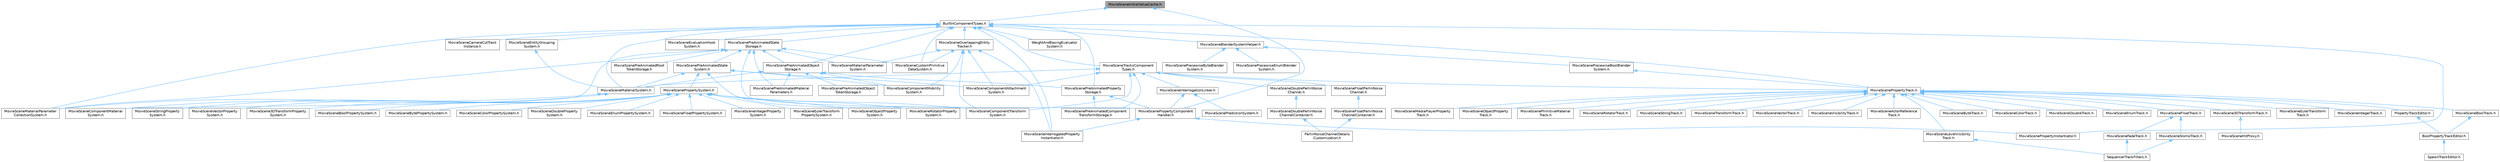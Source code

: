 digraph "MovieSceneInitialValueCache.h"
{
 // INTERACTIVE_SVG=YES
 // LATEX_PDF_SIZE
  bgcolor="transparent";
  edge [fontname=Helvetica,fontsize=10,labelfontname=Helvetica,labelfontsize=10];
  node [fontname=Helvetica,fontsize=10,shape=box,height=0.2,width=0.4];
  Node1 [id="Node000001",label="MovieSceneInitialValueCache.h",height=0.2,width=0.4,color="gray40", fillcolor="grey60", style="filled", fontcolor="black",tooltip=" "];
  Node1 -> Node2 [id="edge1_Node000001_Node000002",dir="back",color="steelblue1",style="solid",tooltip=" "];
  Node2 [id="Node000002",label="BuiltInComponentTypes.h",height=0.2,width=0.4,color="grey40", fillcolor="white", style="filled",URL="$dc/d94/BuiltInComponentTypes_8h.html",tooltip=" "];
  Node2 -> Node3 [id="edge2_Node000002_Node000003",dir="back",color="steelblue1",style="solid",tooltip=" "];
  Node3 [id="Node000003",label="MovieSceneBlenderSystemHelper.h",height=0.2,width=0.4,color="grey40", fillcolor="white", style="filled",URL="$d5/d47/MovieSceneBlenderSystemHelper_8h.html",tooltip=" "];
  Node3 -> Node4 [id="edge3_Node000003_Node000004",dir="back",color="steelblue1",style="solid",tooltip=" "];
  Node4 [id="Node000004",label="MovieScenePiecewiseBoolBlender\lSystem.h",height=0.2,width=0.4,color="grey40", fillcolor="white", style="filled",URL="$d7/d27/MovieScenePiecewiseBoolBlenderSystem_8h.html",tooltip=" "];
  Node4 -> Node5 [id="edge4_Node000004_Node000005",dir="back",color="steelblue1",style="solid",tooltip=" "];
  Node5 [id="Node000005",label="MovieScenePropertyTrack.h",height=0.2,width=0.4,color="grey40", fillcolor="white", style="filled",URL="$da/d0c/MovieScenePropertyTrack_8h.html",tooltip=" "];
  Node5 -> Node6 [id="edge5_Node000005_Node000006",dir="back",color="steelblue1",style="solid",tooltip=" "];
  Node6 [id="Node000006",label="MovieScene3DTransformTrack.h",height=0.2,width=0.4,color="grey40", fillcolor="white", style="filled",URL="$d9/d06/MovieScene3DTransformTrack_8h.html",tooltip=" "];
  Node6 -> Node7 [id="edge6_Node000006_Node000007",dir="back",color="steelblue1",style="solid",tooltip=" "];
  Node7 [id="Node000007",label="MovieSceneHitProxy.h",height=0.2,width=0.4,color="grey40", fillcolor="white", style="filled",URL="$d0/d01/MovieSceneHitProxy_8h.html",tooltip=" "];
  Node5 -> Node8 [id="edge7_Node000005_Node000008",dir="back",color="steelblue1",style="solid",tooltip=" "];
  Node8 [id="Node000008",label="MovieSceneActorReference\lTrack.h",height=0.2,width=0.4,color="grey40", fillcolor="white", style="filled",URL="$d9/d9b/MovieSceneActorReferenceTrack_8h.html",tooltip=" "];
  Node5 -> Node9 [id="edge8_Node000005_Node000009",dir="back",color="steelblue1",style="solid",tooltip=" "];
  Node9 [id="Node000009",label="MovieSceneBoolTrack.h",height=0.2,width=0.4,color="grey40", fillcolor="white", style="filled",URL="$d7/ddf/MovieSceneBoolTrack_8h.html",tooltip=" "];
  Node9 -> Node10 [id="edge9_Node000009_Node000010",dir="back",color="steelblue1",style="solid",tooltip=" "];
  Node10 [id="Node000010",label="BoolPropertyTrackEditor.h",height=0.2,width=0.4,color="grey40", fillcolor="white", style="filled",URL="$db/d07/BoolPropertyTrackEditor_8h.html",tooltip=" "];
  Node10 -> Node11 [id="edge10_Node000010_Node000011",dir="back",color="steelblue1",style="solid",tooltip=" "];
  Node11 [id="Node000011",label="SpawnTrackEditor.h",height=0.2,width=0.4,color="grey40", fillcolor="white", style="filled",URL="$d5/dac/SpawnTrackEditor_8h.html",tooltip=" "];
  Node5 -> Node12 [id="edge11_Node000005_Node000012",dir="back",color="steelblue1",style="solid",tooltip=" "];
  Node12 [id="Node000012",label="MovieSceneByteTrack.h",height=0.2,width=0.4,color="grey40", fillcolor="white", style="filled",URL="$dc/d79/MovieSceneByteTrack_8h.html",tooltip=" "];
  Node5 -> Node13 [id="edge12_Node000005_Node000013",dir="back",color="steelblue1",style="solid",tooltip=" "];
  Node13 [id="Node000013",label="MovieSceneColorTrack.h",height=0.2,width=0.4,color="grey40", fillcolor="white", style="filled",URL="$d8/df9/MovieSceneColorTrack_8h.html",tooltip=" "];
  Node5 -> Node14 [id="edge13_Node000005_Node000014",dir="back",color="steelblue1",style="solid",tooltip=" "];
  Node14 [id="Node000014",label="MovieSceneDoubleTrack.h",height=0.2,width=0.4,color="grey40", fillcolor="white", style="filled",URL="$de/d31/MovieSceneDoubleTrack_8h.html",tooltip=" "];
  Node5 -> Node15 [id="edge14_Node000005_Node000015",dir="back",color="steelblue1",style="solid",tooltip=" "];
  Node15 [id="Node000015",label="MovieSceneEnumTrack.h",height=0.2,width=0.4,color="grey40", fillcolor="white", style="filled",URL="$d6/d95/MovieSceneEnumTrack_8h.html",tooltip=" "];
  Node5 -> Node16 [id="edge15_Node000005_Node000016",dir="back",color="steelblue1",style="solid",tooltip=" "];
  Node16 [id="Node000016",label="MovieSceneEulerTransform\lTrack.h",height=0.2,width=0.4,color="grey40", fillcolor="white", style="filled",URL="$d7/d3a/MovieSceneEulerTransformTrack_8h.html",tooltip=" "];
  Node5 -> Node17 [id="edge16_Node000005_Node000017",dir="back",color="steelblue1",style="solid",tooltip=" "];
  Node17 [id="Node000017",label="MovieSceneFloatTrack.h",height=0.2,width=0.4,color="grey40", fillcolor="white", style="filled",URL="$dc/d88/MovieSceneFloatTrack_8h.html",tooltip=" "];
  Node17 -> Node18 [id="edge17_Node000017_Node000018",dir="back",color="steelblue1",style="solid",tooltip=" "];
  Node18 [id="Node000018",label="MovieSceneFadeTrack.h",height=0.2,width=0.4,color="grey40", fillcolor="white", style="filled",URL="$d3/dd6/MovieSceneFadeTrack_8h.html",tooltip=" "];
  Node18 -> Node19 [id="edge18_Node000018_Node000019",dir="back",color="steelblue1",style="solid",tooltip=" "];
  Node19 [id="Node000019",label="SequencerTrackFilters.h",height=0.2,width=0.4,color="grey40", fillcolor="white", style="filled",URL="$df/d72/SequencerTrackFilters_8h.html",tooltip=" "];
  Node17 -> Node20 [id="edge19_Node000017_Node000020",dir="back",color="steelblue1",style="solid",tooltip=" "];
  Node20 [id="Node000020",label="MovieSceneSlomoTrack.h",height=0.2,width=0.4,color="grey40", fillcolor="white", style="filled",URL="$d3/d88/MovieSceneSlomoTrack_8h.html",tooltip=" "];
  Node20 -> Node19 [id="edge20_Node000020_Node000019",dir="back",color="steelblue1",style="solid",tooltip=" "];
  Node5 -> Node21 [id="edge21_Node000005_Node000021",dir="back",color="steelblue1",style="solid",tooltip=" "];
  Node21 [id="Node000021",label="MovieSceneIntegerTrack.h",height=0.2,width=0.4,color="grey40", fillcolor="white", style="filled",URL="$d9/d1a/MovieSceneIntegerTrack_8h.html",tooltip=" "];
  Node5 -> Node22 [id="edge22_Node000005_Node000022",dir="back",color="steelblue1",style="solid",tooltip=" "];
  Node22 [id="Node000022",label="MovieSceneLevelVisibility\lTrack.h",height=0.2,width=0.4,color="grey40", fillcolor="white", style="filled",URL="$d8/dae/MovieSceneLevelVisibilityTrack_8h.html",tooltip=" "];
  Node22 -> Node19 [id="edge23_Node000022_Node000019",dir="back",color="steelblue1",style="solid",tooltip=" "];
  Node5 -> Node23 [id="edge24_Node000005_Node000023",dir="back",color="steelblue1",style="solid",tooltip=" "];
  Node23 [id="Node000023",label="MovieSceneMediaPlayerProperty\lTrack.h",height=0.2,width=0.4,color="grey40", fillcolor="white", style="filled",URL="$d4/da1/MovieSceneMediaPlayerPropertyTrack_8h.html",tooltip=" "];
  Node5 -> Node24 [id="edge25_Node000005_Node000024",dir="back",color="steelblue1",style="solid",tooltip=" "];
  Node24 [id="Node000024",label="MovieSceneObjectProperty\lTrack.h",height=0.2,width=0.4,color="grey40", fillcolor="white", style="filled",URL="$dc/da9/MovieSceneObjectPropertyTrack_8h.html",tooltip=" "];
  Node5 -> Node25 [id="edge26_Node000005_Node000025",dir="back",color="steelblue1",style="solid",tooltip=" "];
  Node25 [id="Node000025",label="MovieScenePrimitiveMaterial\lTrack.h",height=0.2,width=0.4,color="grey40", fillcolor="white", style="filled",URL="$dc/dc4/MovieScenePrimitiveMaterialTrack_8h.html",tooltip=" "];
  Node5 -> Node26 [id="edge27_Node000005_Node000026",dir="back",color="steelblue1",style="solid",tooltip=" "];
  Node26 [id="Node000026",label="MovieSceneRotatorTrack.h",height=0.2,width=0.4,color="grey40", fillcolor="white", style="filled",URL="$d3/d8f/MovieSceneRotatorTrack_8h.html",tooltip=" "];
  Node5 -> Node27 [id="edge28_Node000005_Node000027",dir="back",color="steelblue1",style="solid",tooltip=" "];
  Node27 [id="Node000027",label="MovieSceneStringTrack.h",height=0.2,width=0.4,color="grey40", fillcolor="white", style="filled",URL="$dd/d54/MovieSceneStringTrack_8h.html",tooltip=" "];
  Node5 -> Node28 [id="edge29_Node000005_Node000028",dir="back",color="steelblue1",style="solid",tooltip=" "];
  Node28 [id="Node000028",label="MovieSceneTransformTrack.h",height=0.2,width=0.4,color="grey40", fillcolor="white", style="filled",URL="$df/d57/MovieSceneTransformTrack_8h.html",tooltip=" "];
  Node5 -> Node29 [id="edge30_Node000005_Node000029",dir="back",color="steelblue1",style="solid",tooltip=" "];
  Node29 [id="Node000029",label="MovieSceneVectorTrack.h",height=0.2,width=0.4,color="grey40", fillcolor="white", style="filled",URL="$d8/d5e/MovieSceneVectorTrack_8h.html",tooltip=" "];
  Node5 -> Node30 [id="edge31_Node000005_Node000030",dir="back",color="steelblue1",style="solid",tooltip=" "];
  Node30 [id="Node000030",label="MovieSceneVisibilityTrack.h",height=0.2,width=0.4,color="grey40", fillcolor="white", style="filled",URL="$dd/d5e/MovieSceneVisibilityTrack_8h.html",tooltip=" "];
  Node5 -> Node31 [id="edge32_Node000005_Node000031",dir="back",color="steelblue1",style="solid",tooltip=" "];
  Node31 [id="Node000031",label="PropertyTrackEditor.h",height=0.2,width=0.4,color="grey40", fillcolor="white", style="filled",URL="$da/d9a/PropertyTrackEditor_8h.html",tooltip=" "];
  Node31 -> Node10 [id="edge33_Node000031_Node000010",dir="back",color="steelblue1",style="solid",tooltip=" "];
  Node3 -> Node32 [id="edge34_Node000003_Node000032",dir="back",color="steelblue1",style="solid",tooltip=" "];
  Node32 [id="Node000032",label="MovieScenePiecewiseByteBlender\lSystem.h",height=0.2,width=0.4,color="grey40", fillcolor="white", style="filled",URL="$d7/dde/MovieScenePiecewiseByteBlenderSystem_8h.html",tooltip=" "];
  Node3 -> Node33 [id="edge35_Node000003_Node000033",dir="back",color="steelblue1",style="solid",tooltip=" "];
  Node33 [id="Node000033",label="MovieScenePiecewiseEnumBlender\lSystem.h",height=0.2,width=0.4,color="grey40", fillcolor="white", style="filled",URL="$d4/dfe/MovieScenePiecewiseEnumBlenderSystem_8h.html",tooltip=" "];
  Node2 -> Node34 [id="edge36_Node000002_Node000034",dir="back",color="steelblue1",style="solid",tooltip=" "];
  Node34 [id="Node000034",label="MovieSceneCameraCutTrack\lInstance.h",height=0.2,width=0.4,color="grey40", fillcolor="white", style="filled",URL="$d3/d37/MovieSceneCameraCutTrackInstance_8h.html",tooltip=" "];
  Node2 -> Node35 [id="edge37_Node000002_Node000035",dir="back",color="steelblue1",style="solid",tooltip=" "];
  Node35 [id="Node000035",label="MovieSceneCustomPrimitive\lDataSystem.h",height=0.2,width=0.4,color="grey40", fillcolor="white", style="filled",URL="$d1/da0/MovieSceneCustomPrimitiveDataSystem_8h.html",tooltip=" "];
  Node2 -> Node36 [id="edge38_Node000002_Node000036",dir="back",color="steelblue1",style="solid",tooltip=" "];
  Node36 [id="Node000036",label="MovieSceneEntityGrouping\lSystem.h",height=0.2,width=0.4,color="grey40", fillcolor="white", style="filled",URL="$d6/dce/MovieSceneEntityGroupingSystem_8h.html",tooltip=" "];
  Node36 -> Node37 [id="edge39_Node000036_Node000037",dir="back",color="steelblue1",style="solid",tooltip=" "];
  Node37 [id="Node000037",label="MovieSceneMaterialSystem.h",height=0.2,width=0.4,color="grey40", fillcolor="white", style="filled",URL="$d2/d2f/MovieSceneMaterialSystem_8h.html",tooltip=" "];
  Node37 -> Node38 [id="edge40_Node000037_Node000038",dir="back",color="steelblue1",style="solid",tooltip=" "];
  Node38 [id="Node000038",label="MovieSceneComponentMaterial\lSystem.h",height=0.2,width=0.4,color="grey40", fillcolor="white", style="filled",URL="$d7/d7c/MovieSceneComponentMaterialSystem_8h.html",tooltip=" "];
  Node37 -> Node39 [id="edge41_Node000037_Node000039",dir="back",color="steelblue1",style="solid",tooltip=" "];
  Node39 [id="Node000039",label="MovieSceneMaterialParameter\lCollectionSystem.h",height=0.2,width=0.4,color="grey40", fillcolor="white", style="filled",URL="$d4/d18/MovieSceneMaterialParameterCollectionSystem_8h.html",tooltip=" "];
  Node2 -> Node40 [id="edge42_Node000002_Node000040",dir="back",color="steelblue1",style="solid",tooltip=" "];
  Node40 [id="Node000040",label="MovieSceneEvaluationHook\lSystem.h",height=0.2,width=0.4,color="grey40", fillcolor="white", style="filled",URL="$d1/d8b/MovieSceneEvaluationHookSystem_8h.html",tooltip=" "];
  Node2 -> Node41 [id="edge43_Node000002_Node000041",dir="back",color="steelblue1",style="solid",tooltip=" "];
  Node41 [id="Node000041",label="MovieSceneInterrogatedProperty\lInstantiator.h",height=0.2,width=0.4,color="grey40", fillcolor="white", style="filled",URL="$df/d43/MovieSceneInterrogatedPropertyInstantiator_8h.html",tooltip=" "];
  Node2 -> Node39 [id="edge44_Node000002_Node000039",dir="back",color="steelblue1",style="solid",tooltip=" "];
  Node2 -> Node37 [id="edge45_Node000002_Node000037",dir="back",color="steelblue1",style="solid",tooltip=" "];
  Node2 -> Node42 [id="edge46_Node000002_Node000042",dir="back",color="steelblue1",style="solid",tooltip=" "];
  Node42 [id="Node000042",label="MovieSceneOverlappingEntity\lTracker.h",height=0.2,width=0.4,color="grey40", fillcolor="white", style="filled",URL="$db/d41/MovieSceneOverlappingEntityTracker_8h.html",tooltip=" "];
  Node42 -> Node43 [id="edge47_Node000042_Node000043",dir="back",color="steelblue1",style="solid",tooltip=" "];
  Node43 [id="Node000043",label="MovieSceneComponentAttachment\lSystem.h",height=0.2,width=0.4,color="grey40", fillcolor="white", style="filled",URL="$d9/db3/MovieSceneComponentAttachmentSystem_8h.html",tooltip=" "];
  Node42 -> Node44 [id="edge48_Node000042_Node000044",dir="back",color="steelblue1",style="solid",tooltip=" "];
  Node44 [id="Node000044",label="MovieSceneComponentMobility\lSystem.h",height=0.2,width=0.4,color="grey40", fillcolor="white", style="filled",URL="$d7/dca/MovieSceneComponentMobilitySystem_8h.html",tooltip=" "];
  Node42 -> Node45 [id="edge49_Node000042_Node000045",dir="back",color="steelblue1",style="solid",tooltip=" "];
  Node45 [id="Node000045",label="MovieSceneComponentTransform\lSystem.h",height=0.2,width=0.4,color="grey40", fillcolor="white", style="filled",URL="$d1/d3e/MovieSceneComponentTransformSystem_8h.html",tooltip=" "];
  Node42 -> Node35 [id="edge50_Node000042_Node000035",dir="back",color="steelblue1",style="solid",tooltip=" "];
  Node42 -> Node41 [id="edge51_Node000042_Node000041",dir="back",color="steelblue1",style="solid",tooltip=" "];
  Node42 -> Node46 [id="edge52_Node000042_Node000046",dir="back",color="steelblue1",style="solid",tooltip=" "];
  Node46 [id="Node000046",label="MovieSceneMaterialParameter\lSystem.h",height=0.2,width=0.4,color="grey40", fillcolor="white", style="filled",URL="$d9/d38/MovieSceneMaterialParameterSystem_8h.html",tooltip=" "];
  Node2 -> Node47 [id="edge53_Node000002_Node000047",dir="back",color="steelblue1",style="solid",tooltip=" "];
  Node47 [id="Node000047",label="MovieScenePreAnimatedObject\lStorage.h",height=0.2,width=0.4,color="grey40", fillcolor="white", style="filled",URL="$d1/dc5/MovieScenePreAnimatedObjectStorage_8h.html",tooltip=" "];
  Node47 -> Node44 [id="edge54_Node000047_Node000044",dir="back",color="steelblue1",style="solid",tooltip=" "];
  Node47 -> Node37 [id="edge55_Node000047_Node000037",dir="back",color="steelblue1",style="solid",tooltip=" "];
  Node47 -> Node48 [id="edge56_Node000047_Node000048",dir="back",color="steelblue1",style="solid",tooltip=" "];
  Node48 [id="Node000048",label="MovieScenePreAnimatedMaterial\lParameters.h",height=0.2,width=0.4,color="grey40", fillcolor="white", style="filled",URL="$d9/dac/MovieScenePreAnimatedMaterialParameters_8h.html",tooltip=" "];
  Node47 -> Node49 [id="edge57_Node000047_Node000049",dir="back",color="steelblue1",style="solid",tooltip=" "];
  Node49 [id="Node000049",label="MovieScenePreAnimatedObject\lTokenStorage.h",height=0.2,width=0.4,color="grey40", fillcolor="white", style="filled",URL="$dc/d07/MovieScenePreAnimatedObjectTokenStorage_8h.html",tooltip=" "];
  Node47 -> Node50 [id="edge58_Node000047_Node000050",dir="back",color="steelblue1",style="solid",tooltip=" "];
  Node50 [id="Node000050",label="MovieScenePreAnimatedProperty\lStorage.h",height=0.2,width=0.4,color="grey40", fillcolor="white", style="filled",URL="$de/d55/MovieScenePreAnimatedPropertyStorage_8h.html",tooltip=" "];
  Node50 -> Node51 [id="edge59_Node000050_Node000051",dir="back",color="steelblue1",style="solid",tooltip=" "];
  Node51 [id="Node000051",label="MovieScenePreAnimatedComponent\lTransformStorage.h",height=0.2,width=0.4,color="grey40", fillcolor="white", style="filled",URL="$d9/d84/MovieScenePreAnimatedComponentTransformStorage_8h.html",tooltip=" "];
  Node50 -> Node52 [id="edge60_Node000050_Node000052",dir="back",color="steelblue1",style="solid",tooltip=" "];
  Node52 [id="Node000052",label="MovieScenePropertyComponent\lHandler.h",height=0.2,width=0.4,color="grey40", fillcolor="white", style="filled",URL="$d1/d1c/MovieScenePropertyComponentHandler_8h.html",tooltip=" "];
  Node52 -> Node41 [id="edge61_Node000052_Node000041",dir="back",color="steelblue1",style="solid",tooltip=" "];
  Node52 -> Node53 [id="edge62_Node000052_Node000053",dir="back",color="steelblue1",style="solid",tooltip=" "];
  Node53 [id="Node000053",label="MovieScenePropertyInstantiator.h",height=0.2,width=0.4,color="grey40", fillcolor="white", style="filled",URL="$d2/ddc/MovieScenePropertyInstantiator_8h.html",tooltip=" "];
  Node2 -> Node50 [id="edge63_Node000002_Node000050",dir="back",color="steelblue1",style="solid",tooltip=" "];
  Node2 -> Node54 [id="edge64_Node000002_Node000054",dir="back",color="steelblue1",style="solid",tooltip=" "];
  Node54 [id="Node000054",label="MovieScenePreAnimatedState\lStorage.h",height=0.2,width=0.4,color="grey40", fillcolor="white", style="filled",URL="$db/d56/MovieScenePreAnimatedStateStorage_8h.html",tooltip=" "];
  Node54 -> Node38 [id="edge65_Node000054_Node000038",dir="back",color="steelblue1",style="solid",tooltip=" "];
  Node54 -> Node35 [id="edge66_Node000054_Node000035",dir="back",color="steelblue1",style="solid",tooltip=" "];
  Node54 -> Node39 [id="edge67_Node000054_Node000039",dir="back",color="steelblue1",style="solid",tooltip=" "];
  Node54 -> Node46 [id="edge68_Node000054_Node000046",dir="back",color="steelblue1",style="solid",tooltip=" "];
  Node54 -> Node48 [id="edge69_Node000054_Node000048",dir="back",color="steelblue1",style="solid",tooltip=" "];
  Node54 -> Node47 [id="edge70_Node000054_Node000047",dir="back",color="steelblue1",style="solid",tooltip=" "];
  Node54 -> Node55 [id="edge71_Node000054_Node000055",dir="back",color="steelblue1",style="solid",tooltip=" "];
  Node55 [id="Node000055",label="MovieScenePreAnimatedRoot\lTokenStorage.h",height=0.2,width=0.4,color="grey40", fillcolor="white", style="filled",URL="$d1/db6/MovieScenePreAnimatedRootTokenStorage_8h.html",tooltip=" "];
  Node54 -> Node56 [id="edge72_Node000054_Node000056",dir="back",color="steelblue1",style="solid",tooltip=" "];
  Node56 [id="Node000056",label="MovieScenePreAnimatedState\lSystem.h",height=0.2,width=0.4,color="grey40", fillcolor="white", style="filled",URL="$df/d2d/MovieScenePreAnimatedStateSystem_8h.html",tooltip=" "];
  Node56 -> Node43 [id="edge73_Node000056_Node000043",dir="back",color="steelblue1",style="solid",tooltip=" "];
  Node56 -> Node44 [id="edge74_Node000056_Node000044",dir="back",color="steelblue1",style="solid",tooltip=" "];
  Node56 -> Node45 [id="edge75_Node000056_Node000045",dir="back",color="steelblue1",style="solid",tooltip=" "];
  Node56 -> Node37 [id="edge76_Node000056_Node000037",dir="back",color="steelblue1",style="solid",tooltip=" "];
  Node56 -> Node57 [id="edge77_Node000056_Node000057",dir="back",color="steelblue1",style="solid",tooltip=" "];
  Node57 [id="Node000057",label="MovieScenePropertySystem.h",height=0.2,width=0.4,color="grey40", fillcolor="white", style="filled",URL="$dd/d75/MovieScenePropertySystem_8h.html",tooltip=" "];
  Node57 -> Node58 [id="edge78_Node000057_Node000058",dir="back",color="steelblue1",style="solid",tooltip=" "];
  Node58 [id="Node000058",label="MovieScene3DTransformProperty\lSystem.h",height=0.2,width=0.4,color="grey40", fillcolor="white", style="filled",URL="$dc/d97/MovieScene3DTransformPropertySystem_8h.html",tooltip=" "];
  Node57 -> Node59 [id="edge79_Node000057_Node000059",dir="back",color="steelblue1",style="solid",tooltip=" "];
  Node59 [id="Node000059",label="MovieSceneBoolPropertySystem.h",height=0.2,width=0.4,color="grey40", fillcolor="white", style="filled",URL="$d4/d0f/MovieSceneBoolPropertySystem_8h.html",tooltip=" "];
  Node57 -> Node60 [id="edge80_Node000057_Node000060",dir="back",color="steelblue1",style="solid",tooltip=" "];
  Node60 [id="Node000060",label="MovieSceneBytePropertySystem.h",height=0.2,width=0.4,color="grey40", fillcolor="white", style="filled",URL="$d7/d22/MovieSceneBytePropertySystem_8h.html",tooltip=" "];
  Node57 -> Node61 [id="edge81_Node000057_Node000061",dir="back",color="steelblue1",style="solid",tooltip=" "];
  Node61 [id="Node000061",label="MovieSceneColorPropertySystem.h",height=0.2,width=0.4,color="grey40", fillcolor="white", style="filled",URL="$d4/d03/MovieSceneColorPropertySystem_8h.html",tooltip=" "];
  Node57 -> Node45 [id="edge82_Node000057_Node000045",dir="back",color="steelblue1",style="solid",tooltip=" "];
  Node57 -> Node62 [id="edge83_Node000057_Node000062",dir="back",color="steelblue1",style="solid",tooltip=" "];
  Node62 [id="Node000062",label="MovieSceneDoubleProperty\lSystem.h",height=0.2,width=0.4,color="grey40", fillcolor="white", style="filled",URL="$df/d84/MovieSceneDoublePropertySystem_8h.html",tooltip=" "];
  Node57 -> Node63 [id="edge84_Node000057_Node000063",dir="back",color="steelblue1",style="solid",tooltip=" "];
  Node63 [id="Node000063",label="MovieSceneEnumPropertySystem.h",height=0.2,width=0.4,color="grey40", fillcolor="white", style="filled",URL="$d7/dc8/MovieSceneEnumPropertySystem_8h.html",tooltip=" "];
  Node57 -> Node64 [id="edge85_Node000057_Node000064",dir="back",color="steelblue1",style="solid",tooltip=" "];
  Node64 [id="Node000064",label="MovieSceneEulerTransform\lPropertySystem.h",height=0.2,width=0.4,color="grey40", fillcolor="white", style="filled",URL="$dd/d14/MovieSceneEulerTransformPropertySystem_8h.html",tooltip=" "];
  Node57 -> Node65 [id="edge86_Node000057_Node000065",dir="back",color="steelblue1",style="solid",tooltip=" "];
  Node65 [id="Node000065",label="MovieSceneFloatPropertySystem.h",height=0.2,width=0.4,color="grey40", fillcolor="white", style="filled",URL="$d0/de6/MovieSceneFloatPropertySystem_8h.html",tooltip=" "];
  Node57 -> Node66 [id="edge87_Node000057_Node000066",dir="back",color="steelblue1",style="solid",tooltip=" "];
  Node66 [id="Node000066",label="MovieSceneIntegerProperty\lSystem.h",height=0.2,width=0.4,color="grey40", fillcolor="white", style="filled",URL="$d3/d1a/MovieSceneIntegerPropertySystem_8h.html",tooltip=" "];
  Node57 -> Node67 [id="edge88_Node000057_Node000067",dir="back",color="steelblue1",style="solid",tooltip=" "];
  Node67 [id="Node000067",label="MovieSceneObjectProperty\lSystem.h",height=0.2,width=0.4,color="grey40", fillcolor="white", style="filled",URL="$d8/d20/MovieSceneObjectPropertySystem_8h.html",tooltip=" "];
  Node57 -> Node68 [id="edge89_Node000057_Node000068",dir="back",color="steelblue1",style="solid",tooltip=" "];
  Node68 [id="Node000068",label="MovieSceneRotatorProperty\lSystem.h",height=0.2,width=0.4,color="grey40", fillcolor="white", style="filled",URL="$d6/d74/MovieSceneRotatorPropertySystem_8h.html",tooltip=" "];
  Node57 -> Node69 [id="edge90_Node000057_Node000069",dir="back",color="steelblue1",style="solid",tooltip=" "];
  Node69 [id="Node000069",label="MovieSceneStringProperty\lSystem.h",height=0.2,width=0.4,color="grey40", fillcolor="white", style="filled",URL="$d8/d8f/MovieSceneStringPropertySystem_8h.html",tooltip=" "];
  Node57 -> Node70 [id="edge91_Node000057_Node000070",dir="back",color="steelblue1",style="solid",tooltip=" "];
  Node70 [id="Node000070",label="MovieSceneVectorProperty\lSystem.h",height=0.2,width=0.4,color="grey40", fillcolor="white", style="filled",URL="$da/d10/MovieSceneVectorPropertySystem_8h.html",tooltip=" "];
  Node54 -> Node52 [id="edge92_Node000054_Node000052",dir="back",color="steelblue1",style="solid",tooltip=" "];
  Node2 -> Node53 [id="edge93_Node000002_Node000053",dir="back",color="steelblue1",style="solid",tooltip=" "];
  Node2 -> Node5 [id="edge94_Node000002_Node000005",dir="back",color="steelblue1",style="solid",tooltip=" "];
  Node2 -> Node71 [id="edge95_Node000002_Node000071",dir="back",color="steelblue1",style="solid",tooltip=" "];
  Node71 [id="Node000071",label="MovieSceneTracksComponent\lTypes.h",height=0.2,width=0.4,color="grey40", fillcolor="white", style="filled",URL="$d5/d6a/MovieSceneTracksComponentTypes_8h.html",tooltip=" "];
  Node71 -> Node43 [id="edge96_Node000071_Node000043",dir="back",color="steelblue1",style="solid",tooltip=" "];
  Node71 -> Node45 [id="edge97_Node000071_Node000045",dir="back",color="steelblue1",style="solid",tooltip=" "];
  Node71 -> Node72 [id="edge98_Node000071_Node000072",dir="back",color="steelblue1",style="solid",tooltip=" "];
  Node72 [id="Node000072",label="MovieSceneDoublePerlinNoise\lChannel.h",height=0.2,width=0.4,color="grey40", fillcolor="white", style="filled",URL="$d9/d50/MovieSceneDoublePerlinNoiseChannel_8h.html",tooltip=" "];
  Node72 -> Node73 [id="edge99_Node000072_Node000073",dir="back",color="steelblue1",style="solid",tooltip=" "];
  Node73 [id="Node000073",label="MovieSceneDoublePerlinNoise\lChannelContainer.h",height=0.2,width=0.4,color="grey40", fillcolor="white", style="filled",URL="$de/dae/MovieSceneDoublePerlinNoiseChannelContainer_8h.html",tooltip=" "];
  Node73 -> Node74 [id="edge100_Node000073_Node000074",dir="back",color="steelblue1",style="solid",tooltip=" "];
  Node74 [id="Node000074",label="PerlinNoiseChannelDetails\lCustomization.h",height=0.2,width=0.4,color="grey40", fillcolor="white", style="filled",URL="$d6/df3/PerlinNoiseChannelDetailsCustomization_8h.html",tooltip=" "];
  Node71 -> Node75 [id="edge101_Node000071_Node000075",dir="back",color="steelblue1",style="solid",tooltip=" "];
  Node75 [id="Node000075",label="MovieSceneFloatPerlinNoise\lChannel.h",height=0.2,width=0.4,color="grey40", fillcolor="white", style="filled",URL="$d2/d9d/MovieSceneFloatPerlinNoiseChannel_8h.html",tooltip=" "];
  Node75 -> Node76 [id="edge102_Node000075_Node000076",dir="back",color="steelblue1",style="solid",tooltip=" "];
  Node76 [id="Node000076",label="MovieSceneFloatPerlinNoise\lChannelContainer.h",height=0.2,width=0.4,color="grey40", fillcolor="white", style="filled",URL="$d6/dcb/MovieSceneFloatPerlinNoiseChannelContainer_8h.html",tooltip=" "];
  Node76 -> Node74 [id="edge103_Node000076_Node000074",dir="back",color="steelblue1",style="solid",tooltip=" "];
  Node71 -> Node77 [id="edge104_Node000071_Node000077",dir="back",color="steelblue1",style="solid",tooltip=" "];
  Node77 [id="Node000077",label="MovieSceneInterrogationLinker.h",height=0.2,width=0.4,color="grey40", fillcolor="white", style="filled",URL="$d9/d6a/MovieSceneInterrogationLinker_8h.html",tooltip=" "];
  Node77 -> Node78 [id="edge105_Node000077_Node000078",dir="back",color="steelblue1",style="solid",tooltip=" "];
  Node78 [id="Node000078",label="MovieScenePredictionSystem.h",height=0.2,width=0.4,color="grey40", fillcolor="white", style="filled",URL="$dc/d7f/MovieScenePredictionSystem_8h.html",tooltip=" "];
  Node77 -> Node52 [id="edge106_Node000077_Node000052",dir="back",color="steelblue1",style="solid",tooltip=" "];
  Node71 -> Node37 [id="edge107_Node000071_Node000037",dir="back",color="steelblue1",style="solid",tooltip=" "];
  Node71 -> Node51 [id="edge108_Node000071_Node000051",dir="back",color="steelblue1",style="solid",tooltip=" "];
  Node71 -> Node5 [id="edge109_Node000071_Node000005",dir="back",color="steelblue1",style="solid",tooltip=" "];
  Node2 -> Node79 [id="edge110_Node000002_Node000079",dir="back",color="steelblue1",style="solid",tooltip=" "];
  Node79 [id="Node000079",label="WeightAndEasingEvaluator\lSystem.h",height=0.2,width=0.4,color="grey40", fillcolor="white", style="filled",URL="$d0/d06/WeightAndEasingEvaluatorSystem_8h.html",tooltip=" "];
  Node1 -> Node52 [id="edge111_Node000001_Node000052",dir="back",color="steelblue1",style="solid",tooltip=" "];
}
